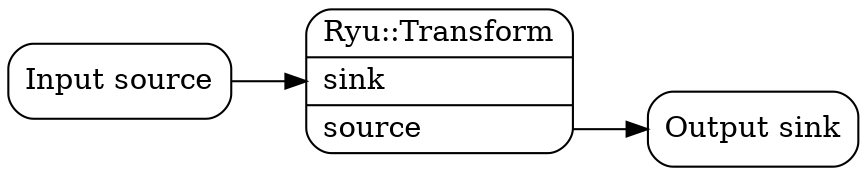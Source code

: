 digraph {
 rankdir=LR;
 node [shape=Mrecord];
 in [
  label = "{Input source}"
 ];
 out [
  label = "{Output sink}"
 ];
 Transform [
  label = "{{Ryu::Transform|<sink> sink\l|<source> source\l}}"
 ];
 in -> Transform:sink;
 Transform:source -> out;
}

